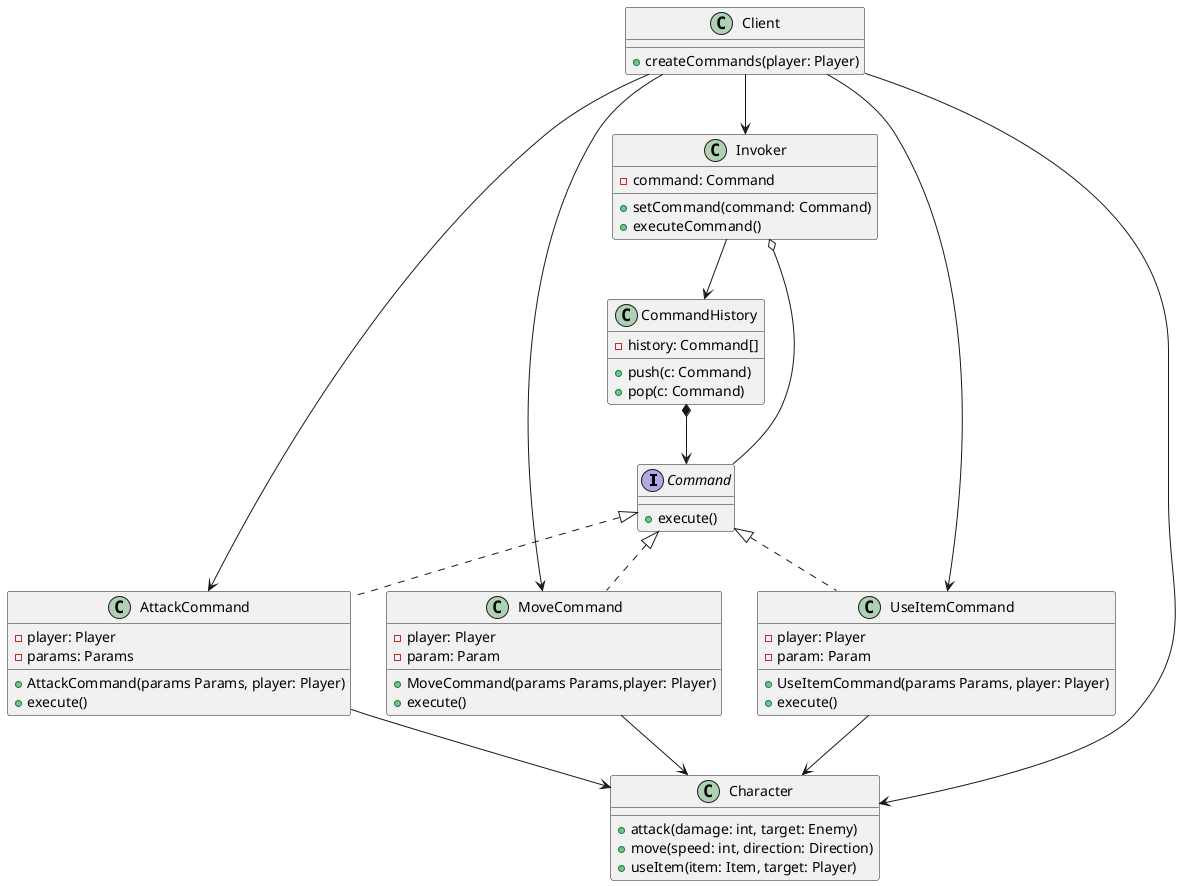 @startuml
interface Command {
    + execute()
}

class AttackCommand implements Command {
    - player: Player
    - params: Params
    + AttackCommand(params Params, player: Player)
    + execute()
}

class MoveCommand implements Command {
    - player: Player
    - param: Param
    + MoveCommand(params Params,player: Player)
    + execute()
}

class UseItemCommand implements Command {
    - player: Player
    - param: Param
    + UseItemCommand(params Params, player: Player)
    + execute()
}

class Character {
    + attack(damage: int, target: Enemy)
    + move(speed: int, direction: Direction)
    + useItem(item: Item, target: Player)
}

class Invoker {
    - command: Command
    + setCommand(command: Command)
    + executeCommand()
}

class Client {
    + createCommands(player: Player)
}

class CommandHistory {
    - history: Command[]
    + push(c: Command)
    + pop(c: Command)
}

Invoker o-- Command
Invoker --> CommandHistory
CommandHistory *--> Command

AttackCommand --> Character
MoveCommand --> Character
UseItemCommand --> Character

Client --> AttackCommand
Client --> MoveCommand
Client --> UseItemCommand
Client --> Invoker
Client --> Character

@enduml
